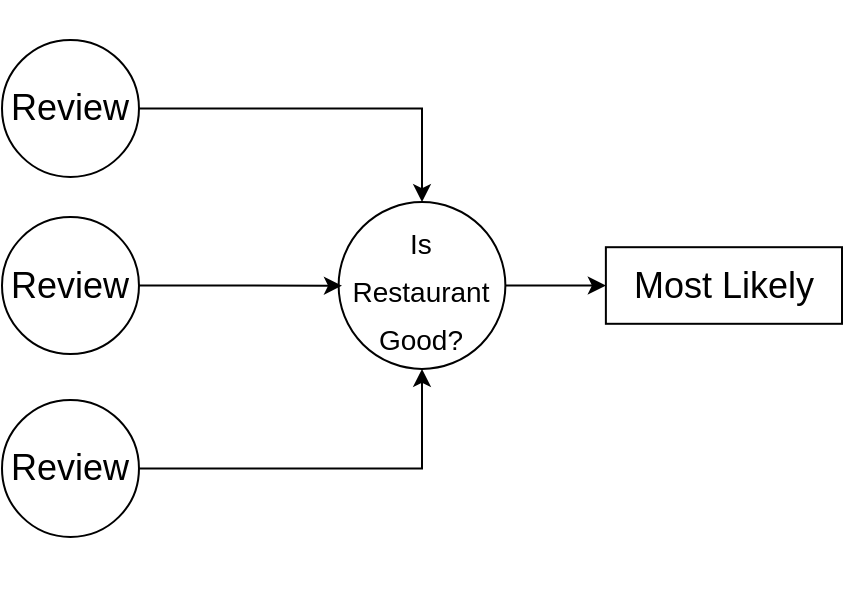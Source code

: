 <mxfile version="13.0.9">
    <diagram id="251szBdCZMuMVBTk2UhT" name="Page-1">
        <mxGraphModel dx="562" dy="438" grid="1" gridSize="10" guides="1" tooltips="1" connect="1" arrows="1" fold="1" page="1" pageScale="1" pageWidth="850" pageHeight="1100" math="0" shadow="0">
            <root>
                <mxCell id="0"/>
                <mxCell id="1" parent="0"/>
                <mxCell id="11" value="" style="group" parent="1" vertex="1" connectable="0">
                    <mxGeometry x="90" y="50" width="420" height="300" as="geometry"/>
                </mxCell>
                <mxCell id="7" style="edgeStyle=orthogonalEdgeStyle;rounded=0;orthogonalLoop=1;jettySize=auto;html=1;exitX=1;exitY=0.5;exitDx=0;exitDy=0;entryX=0.5;entryY=0;entryDx=0;entryDy=0;" parent="11" source="2" target="5" edge="1">
                    <mxGeometry relative="1" as="geometry">
                        <mxPoint x="207.581" y="108.511" as="targetPoint"/>
                    </mxGeometry>
                </mxCell>
                <mxCell id="2" value="&lt;font style=&quot;font-size: 18px&quot;&gt;Review&lt;/font&gt;" style="ellipse;whiteSpace=wrap;html=1;aspect=fixed;" parent="11" vertex="1">
                    <mxGeometry y="20" width="68.486" height="68.486" as="geometry"/>
                </mxCell>
                <mxCell id="3" value="&lt;font style=&quot;font-size: 18px&quot;&gt;Review&lt;/font&gt;" style="ellipse;whiteSpace=wrap;html=1;aspect=fixed;" parent="11" vertex="1">
                    <mxGeometry y="108.511" width="68.486" height="68.486" as="geometry"/>
                </mxCell>
                <mxCell id="17" style="edgeStyle=orthogonalEdgeStyle;rounded=0;orthogonalLoop=1;jettySize=auto;html=1;exitX=1;exitY=0.5;exitDx=0;exitDy=0;entryX=0.5;entryY=1;entryDx=0;entryDy=0;" parent="11" source="4" target="5" edge="1">
                    <mxGeometry relative="1" as="geometry"/>
                </mxCell>
                <mxCell id="4" value="&lt;font style=&quot;font-size: 18px&quot;&gt;Review&lt;/font&gt;" style="ellipse;whiteSpace=wrap;html=1;aspect=fixed;" parent="11" vertex="1">
                    <mxGeometry y="200.004" width="68.486" height="68.486" as="geometry"/>
                </mxCell>
                <mxCell id="5" value="&lt;font style=&quot;font-size: 14px&quot;&gt;Is Restaurant Good?&lt;/font&gt;" style="ellipse;whiteSpace=wrap;html=1;aspect=fixed;fontSize=20;" parent="11" vertex="1">
                    <mxGeometry x="168.31" y="101.06" width="83.38" height="83.38" as="geometry"/>
                </mxCell>
                <mxCell id="10" value="&lt;font style=&quot;font-size: 18px&quot;&gt;Most Likely&lt;/font&gt;" style="rounded=0;whiteSpace=wrap;html=1;" parent="11" vertex="1">
                    <mxGeometry x="301.94" y="123.6" width="118.06" height="38.3" as="geometry"/>
                </mxCell>
                <mxCell id="9" style="edgeStyle=orthogonalEdgeStyle;rounded=0;orthogonalLoop=1;jettySize=auto;html=1;exitX=1;exitY=0.5;exitDx=0;exitDy=0;" parent="11" source="5" target="10" edge="1">
                    <mxGeometry relative="1" as="geometry">
                        <mxPoint x="289.355" y="153.191" as="targetPoint"/>
                    </mxGeometry>
                </mxCell>
                <mxCell id="16" style="edgeStyle=orthogonalEdgeStyle;rounded=0;orthogonalLoop=1;jettySize=auto;html=1;exitX=1;exitY=0.5;exitDx=0;exitDy=0;" parent="1" source="3" edge="1">
                    <mxGeometry relative="1" as="geometry">
                        <mxPoint x="260" y="192.857" as="targetPoint"/>
                    </mxGeometry>
                </mxCell>
            </root>
        </mxGraphModel>
    </diagram>
</mxfile>
